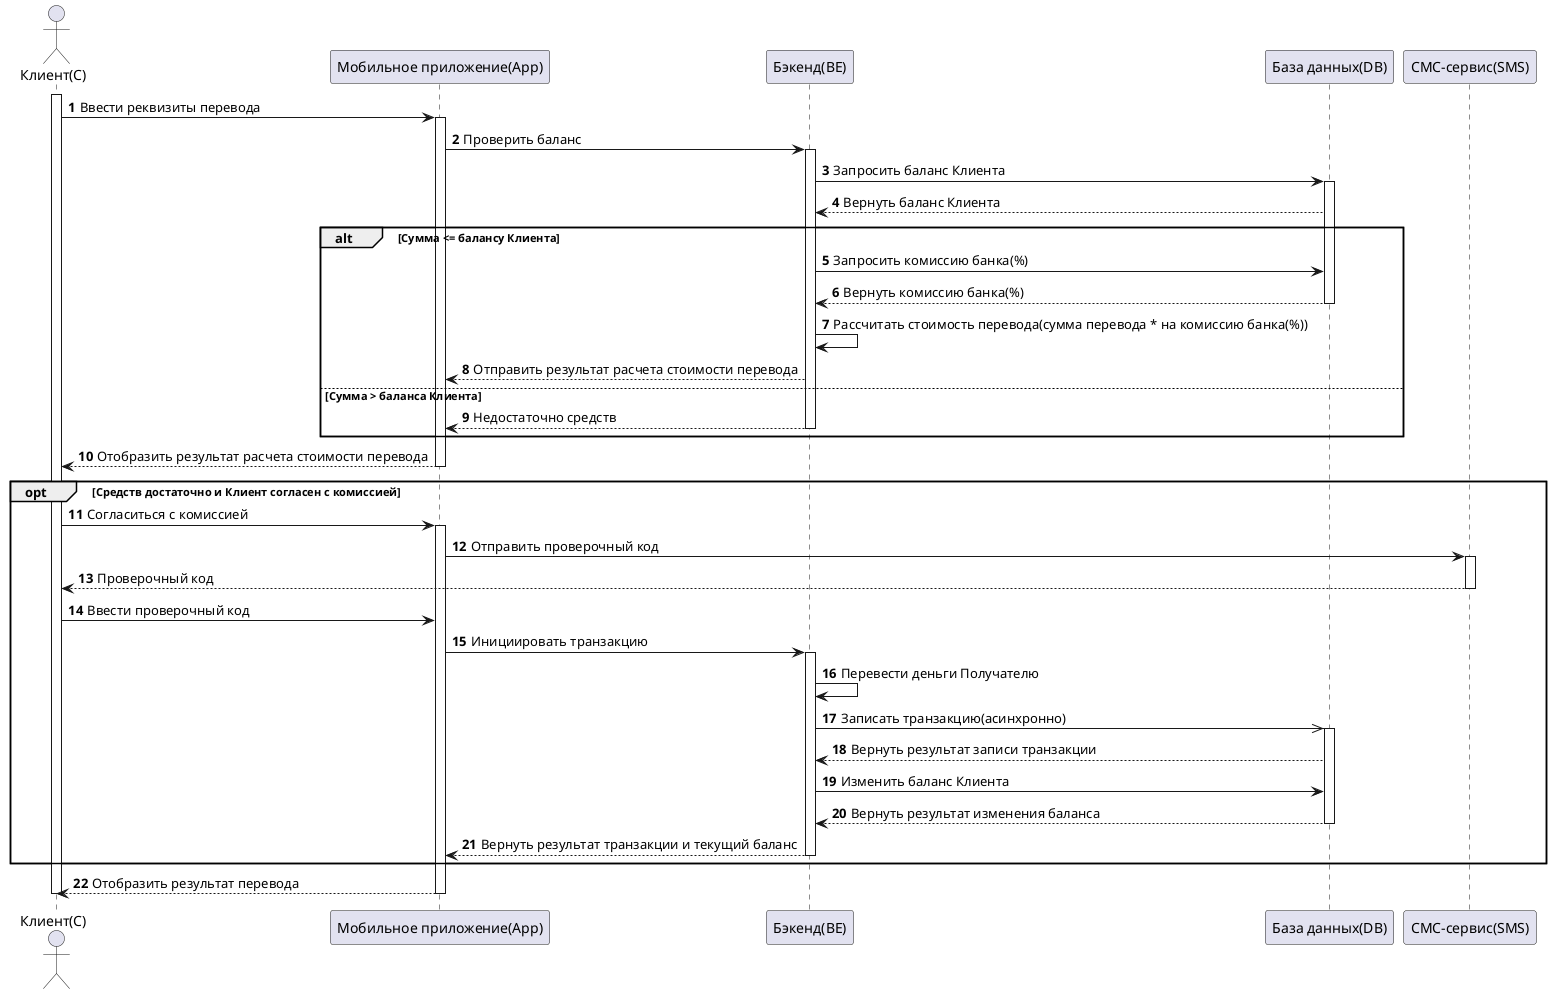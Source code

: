 @startuml task8_2_t1
autonumber
actor "Клиент(C)" as C
participant "Мобильное приложение(App)" as App
participant "Бэкенд(BE)" as BE
participant "База данных(DB)" as DB
participant "СМС-сервис(SMS)" as SMS

activate C
C -> App : Ввести реквизиты перевода

activate App
App -> BE : Проверить баланс
activate BE
BE -> DB : Запросить баланс Клиента
activate DB
DB --> BE : Вернуть баланс Клиента
    
alt Сумма <= балансу Клиента
    BE -> DB : Запросить комиссию банка(%)
    DB --> BE : Вернуть комиссию банка(%)
    deactivate DB
    BE -> BE : Рассчитать стоимость перевода(сумма перевода * на комиссию банка(%))
    BE --> App : Отправить результат расчета стоимости перевода
    else Сумма > баланса Клиента
    BE --> App : Недостаточно средств
    deactivate BE
    end
App --> C : Отобразить результат расчета стоимости перевода
deactivate App

opt Средств достаточно и Клиент согласен с комиссией
    C -> App : Согласиться с комиссией
    activate App
    App -> SMS : Отправить проверочный код  
    activate SMS
    SMS --> C : Проверочный код
    deactivate SMS
    C -> App : Ввести проверочный код
    App -> BE : Инициировать транзакцию
    activate BE
    BE -> BE : Перевести деньги Получателю 
    BE ->> DB : Записать транзакцию(асинхронно)
    activate DB
    DB --> BE : Вернуть результат записи транзакции     
    BE -> DB : Изменить баланс Клиента
    DB --> BE : Вернуть результат изменения баланса
    deactivate DB
    BE --> App : Вернуть результат транзакции и текущий баланс
    deactivate BE
end

App --> C : Отобразить результат перевода
deactivate App
deactivate C
@enduml